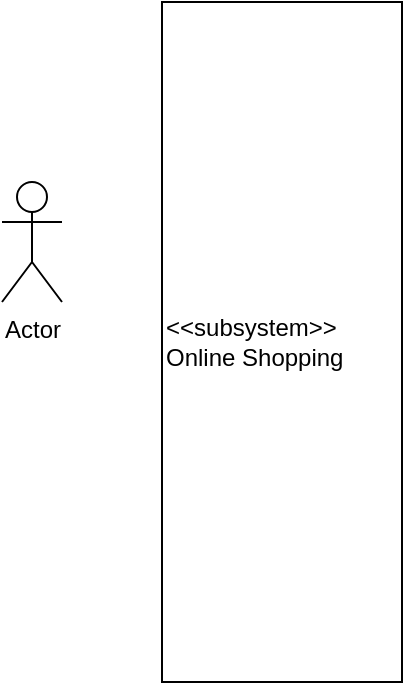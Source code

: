 <mxfile version="26.0.11">
  <diagram name="Page-1" id="H0rDLsU-wOUSjI3hdAkp">
    <mxGraphModel dx="300" dy="630" grid="1" gridSize="10" guides="1" tooltips="1" connect="1" arrows="1" fold="1" page="1" pageScale="1" pageWidth="850" pageHeight="1100" math="0" shadow="0">
      <root>
        <mxCell id="0" />
        <mxCell id="1" parent="0" />
        <mxCell id="4tvnyepkkas8dozfE3rJ-2" value="Actor" style="shape=umlActor;verticalLabelPosition=bottom;verticalAlign=top;html=1;outlineConnect=0;fontStyle=0" vertex="1" parent="1">
          <mxGeometry x="190" y="250" width="30" height="60" as="geometry" />
        </mxCell>
        <mxCell id="4tvnyepkkas8dozfE3rJ-5" value="&amp;lt;&amp;lt;subsystem&amp;gt;&amp;gt;&lt;div&gt;Online Shopping&lt;/div&gt;" style="rounded=0;whiteSpace=wrap;html=1;align=left;" vertex="1" parent="1">
          <mxGeometry x="270" y="160" width="120" height="340" as="geometry" />
        </mxCell>
      </root>
    </mxGraphModel>
  </diagram>
</mxfile>
